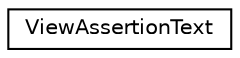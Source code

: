 digraph "Graphical Class Hierarchy"
{
 // LATEX_PDF_SIZE
  edge [fontname="Helvetica",fontsize="10",labelfontname="Helvetica",labelfontsize="10"];
  node [fontname="Helvetica",fontsize="10",shape=record];
  rankdir="LR";
  Node0 [label="ViewAssertionText",height=0.2,width=0.4,color="black", fillcolor="white", style="filled",URL="$structViewAssertionText.html",tooltip=" "];
}
